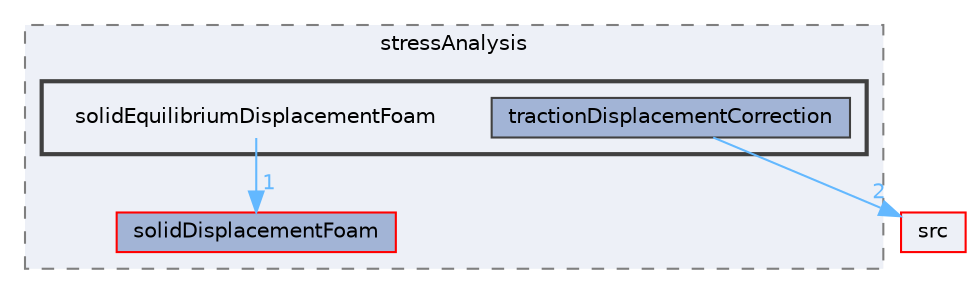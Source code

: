 digraph "applications/solvers/stressAnalysis/solidEquilibriumDisplacementFoam"
{
 // LATEX_PDF_SIZE
  bgcolor="transparent";
  edge [fontname=Helvetica,fontsize=10,labelfontname=Helvetica,labelfontsize=10];
  node [fontname=Helvetica,fontsize=10,shape=box,height=0.2,width=0.4];
  compound=true
  subgraph clusterdir_c2f3eabbeeedbb03170a2b89f2b5145e {
    graph [ bgcolor="#edf0f7", pencolor="grey50", label="stressAnalysis", fontname=Helvetica,fontsize=10 style="filled,dashed", URL="dir_c2f3eabbeeedbb03170a2b89f2b5145e.html",tooltip=""]
  dir_7ea3f7dfc8497c6b2ba5ad1ea80f5b62 [label="solidDisplacementFoam", fillcolor="#a2b4d6", color="red", style="filled", URL="dir_7ea3f7dfc8497c6b2ba5ad1ea80f5b62.html",tooltip=""];
  subgraph clusterdir_c8f91b40afbb779ea3f2ce855a63e7b5 {
    graph [ bgcolor="#edf0f7", pencolor="grey25", label="", fontname=Helvetica,fontsize=10 style="filled,bold", URL="dir_c8f91b40afbb779ea3f2ce855a63e7b5.html",tooltip=""]
    dir_c8f91b40afbb779ea3f2ce855a63e7b5 [shape=plaintext, label="solidEquilibriumDisplacementFoam"];
  dir_22e19ad90339695800deaab7faa4fde9 [label="tractionDisplacementCorrection", fillcolor="#a2b4d6", color="grey25", style="filled", URL="dir_22e19ad90339695800deaab7faa4fde9.html",tooltip=""];
  }
  }
  dir_68267d1309a1af8e8297ef4c3efbcdba [label="src", fillcolor="#edf0f7", color="red", style="filled", URL="dir_68267d1309a1af8e8297ef4c3efbcdba.html",tooltip=""];
  dir_c8f91b40afbb779ea3f2ce855a63e7b5->dir_7ea3f7dfc8497c6b2ba5ad1ea80f5b62 [headlabel="1", labeldistance=1.5 headhref="dir_003630_003629.html" href="dir_003630_003629.html" color="steelblue1" fontcolor="steelblue1"];
  dir_22e19ad90339695800deaab7faa4fde9->dir_68267d1309a1af8e8297ef4c3efbcdba [headlabel="2", labeldistance=1.5 headhref="dir_004089_003729.html" href="dir_004089_003729.html" color="steelblue1" fontcolor="steelblue1"];
}
